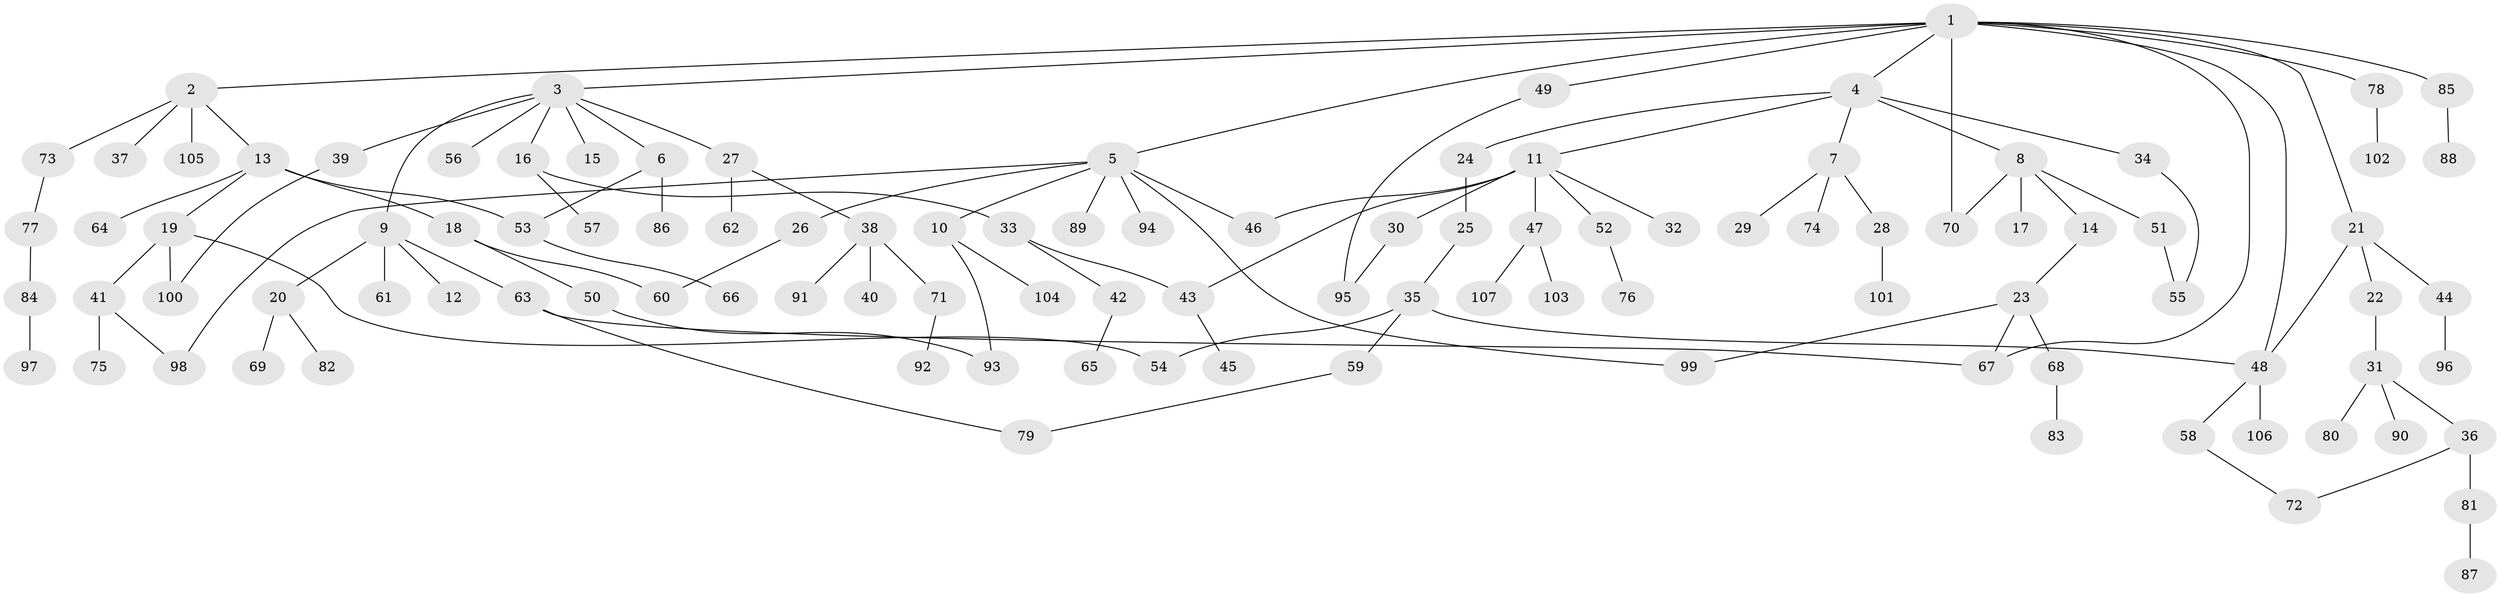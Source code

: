 // Generated by graph-tools (version 1.1) at 2025/34/03/09/25 02:34:23]
// undirected, 107 vertices, 124 edges
graph export_dot {
graph [start="1"]
  node [color=gray90,style=filled];
  1;
  2;
  3;
  4;
  5;
  6;
  7;
  8;
  9;
  10;
  11;
  12;
  13;
  14;
  15;
  16;
  17;
  18;
  19;
  20;
  21;
  22;
  23;
  24;
  25;
  26;
  27;
  28;
  29;
  30;
  31;
  32;
  33;
  34;
  35;
  36;
  37;
  38;
  39;
  40;
  41;
  42;
  43;
  44;
  45;
  46;
  47;
  48;
  49;
  50;
  51;
  52;
  53;
  54;
  55;
  56;
  57;
  58;
  59;
  60;
  61;
  62;
  63;
  64;
  65;
  66;
  67;
  68;
  69;
  70;
  71;
  72;
  73;
  74;
  75;
  76;
  77;
  78;
  79;
  80;
  81;
  82;
  83;
  84;
  85;
  86;
  87;
  88;
  89;
  90;
  91;
  92;
  93;
  94;
  95;
  96;
  97;
  98;
  99;
  100;
  101;
  102;
  103;
  104;
  105;
  106;
  107;
  1 -- 2;
  1 -- 3;
  1 -- 4;
  1 -- 5;
  1 -- 21;
  1 -- 49;
  1 -- 67;
  1 -- 78;
  1 -- 85;
  1 -- 48;
  1 -- 70;
  2 -- 13;
  2 -- 37;
  2 -- 73;
  2 -- 105;
  3 -- 6;
  3 -- 9;
  3 -- 15;
  3 -- 16;
  3 -- 27;
  3 -- 39;
  3 -- 56;
  4 -- 7;
  4 -- 8;
  4 -- 11;
  4 -- 24;
  4 -- 34;
  5 -- 10;
  5 -- 26;
  5 -- 46;
  5 -- 89;
  5 -- 94;
  5 -- 99;
  5 -- 98;
  6 -- 86;
  6 -- 53;
  7 -- 28;
  7 -- 29;
  7 -- 74;
  8 -- 14;
  8 -- 17;
  8 -- 51;
  8 -- 70;
  9 -- 12;
  9 -- 20;
  9 -- 61;
  9 -- 63;
  10 -- 93;
  10 -- 104;
  11 -- 30;
  11 -- 32;
  11 -- 43;
  11 -- 47;
  11 -- 52;
  11 -- 46;
  13 -- 18;
  13 -- 19;
  13 -- 53;
  13 -- 64;
  14 -- 23;
  16 -- 33;
  16 -- 57;
  18 -- 50;
  18 -- 60;
  19 -- 41;
  19 -- 54;
  19 -- 100;
  20 -- 69;
  20 -- 82;
  21 -- 22;
  21 -- 44;
  21 -- 48;
  22 -- 31;
  23 -- 68;
  23 -- 99;
  23 -- 67;
  24 -- 25;
  25 -- 35;
  26 -- 60;
  27 -- 38;
  27 -- 62;
  28 -- 101;
  30 -- 95;
  31 -- 36;
  31 -- 80;
  31 -- 90;
  33 -- 42;
  33 -- 43;
  34 -- 55;
  35 -- 48;
  35 -- 59;
  35 -- 54;
  36 -- 81;
  36 -- 72;
  38 -- 40;
  38 -- 71;
  38 -- 91;
  39 -- 100;
  41 -- 75;
  41 -- 98;
  42 -- 65;
  43 -- 45;
  44 -- 96;
  47 -- 103;
  47 -- 107;
  48 -- 58;
  48 -- 106;
  49 -- 95;
  50 -- 93;
  51 -- 55;
  52 -- 76;
  53 -- 66;
  58 -- 72;
  59 -- 79;
  63 -- 67;
  63 -- 79;
  68 -- 83;
  71 -- 92;
  73 -- 77;
  77 -- 84;
  78 -- 102;
  81 -- 87;
  84 -- 97;
  85 -- 88;
}
